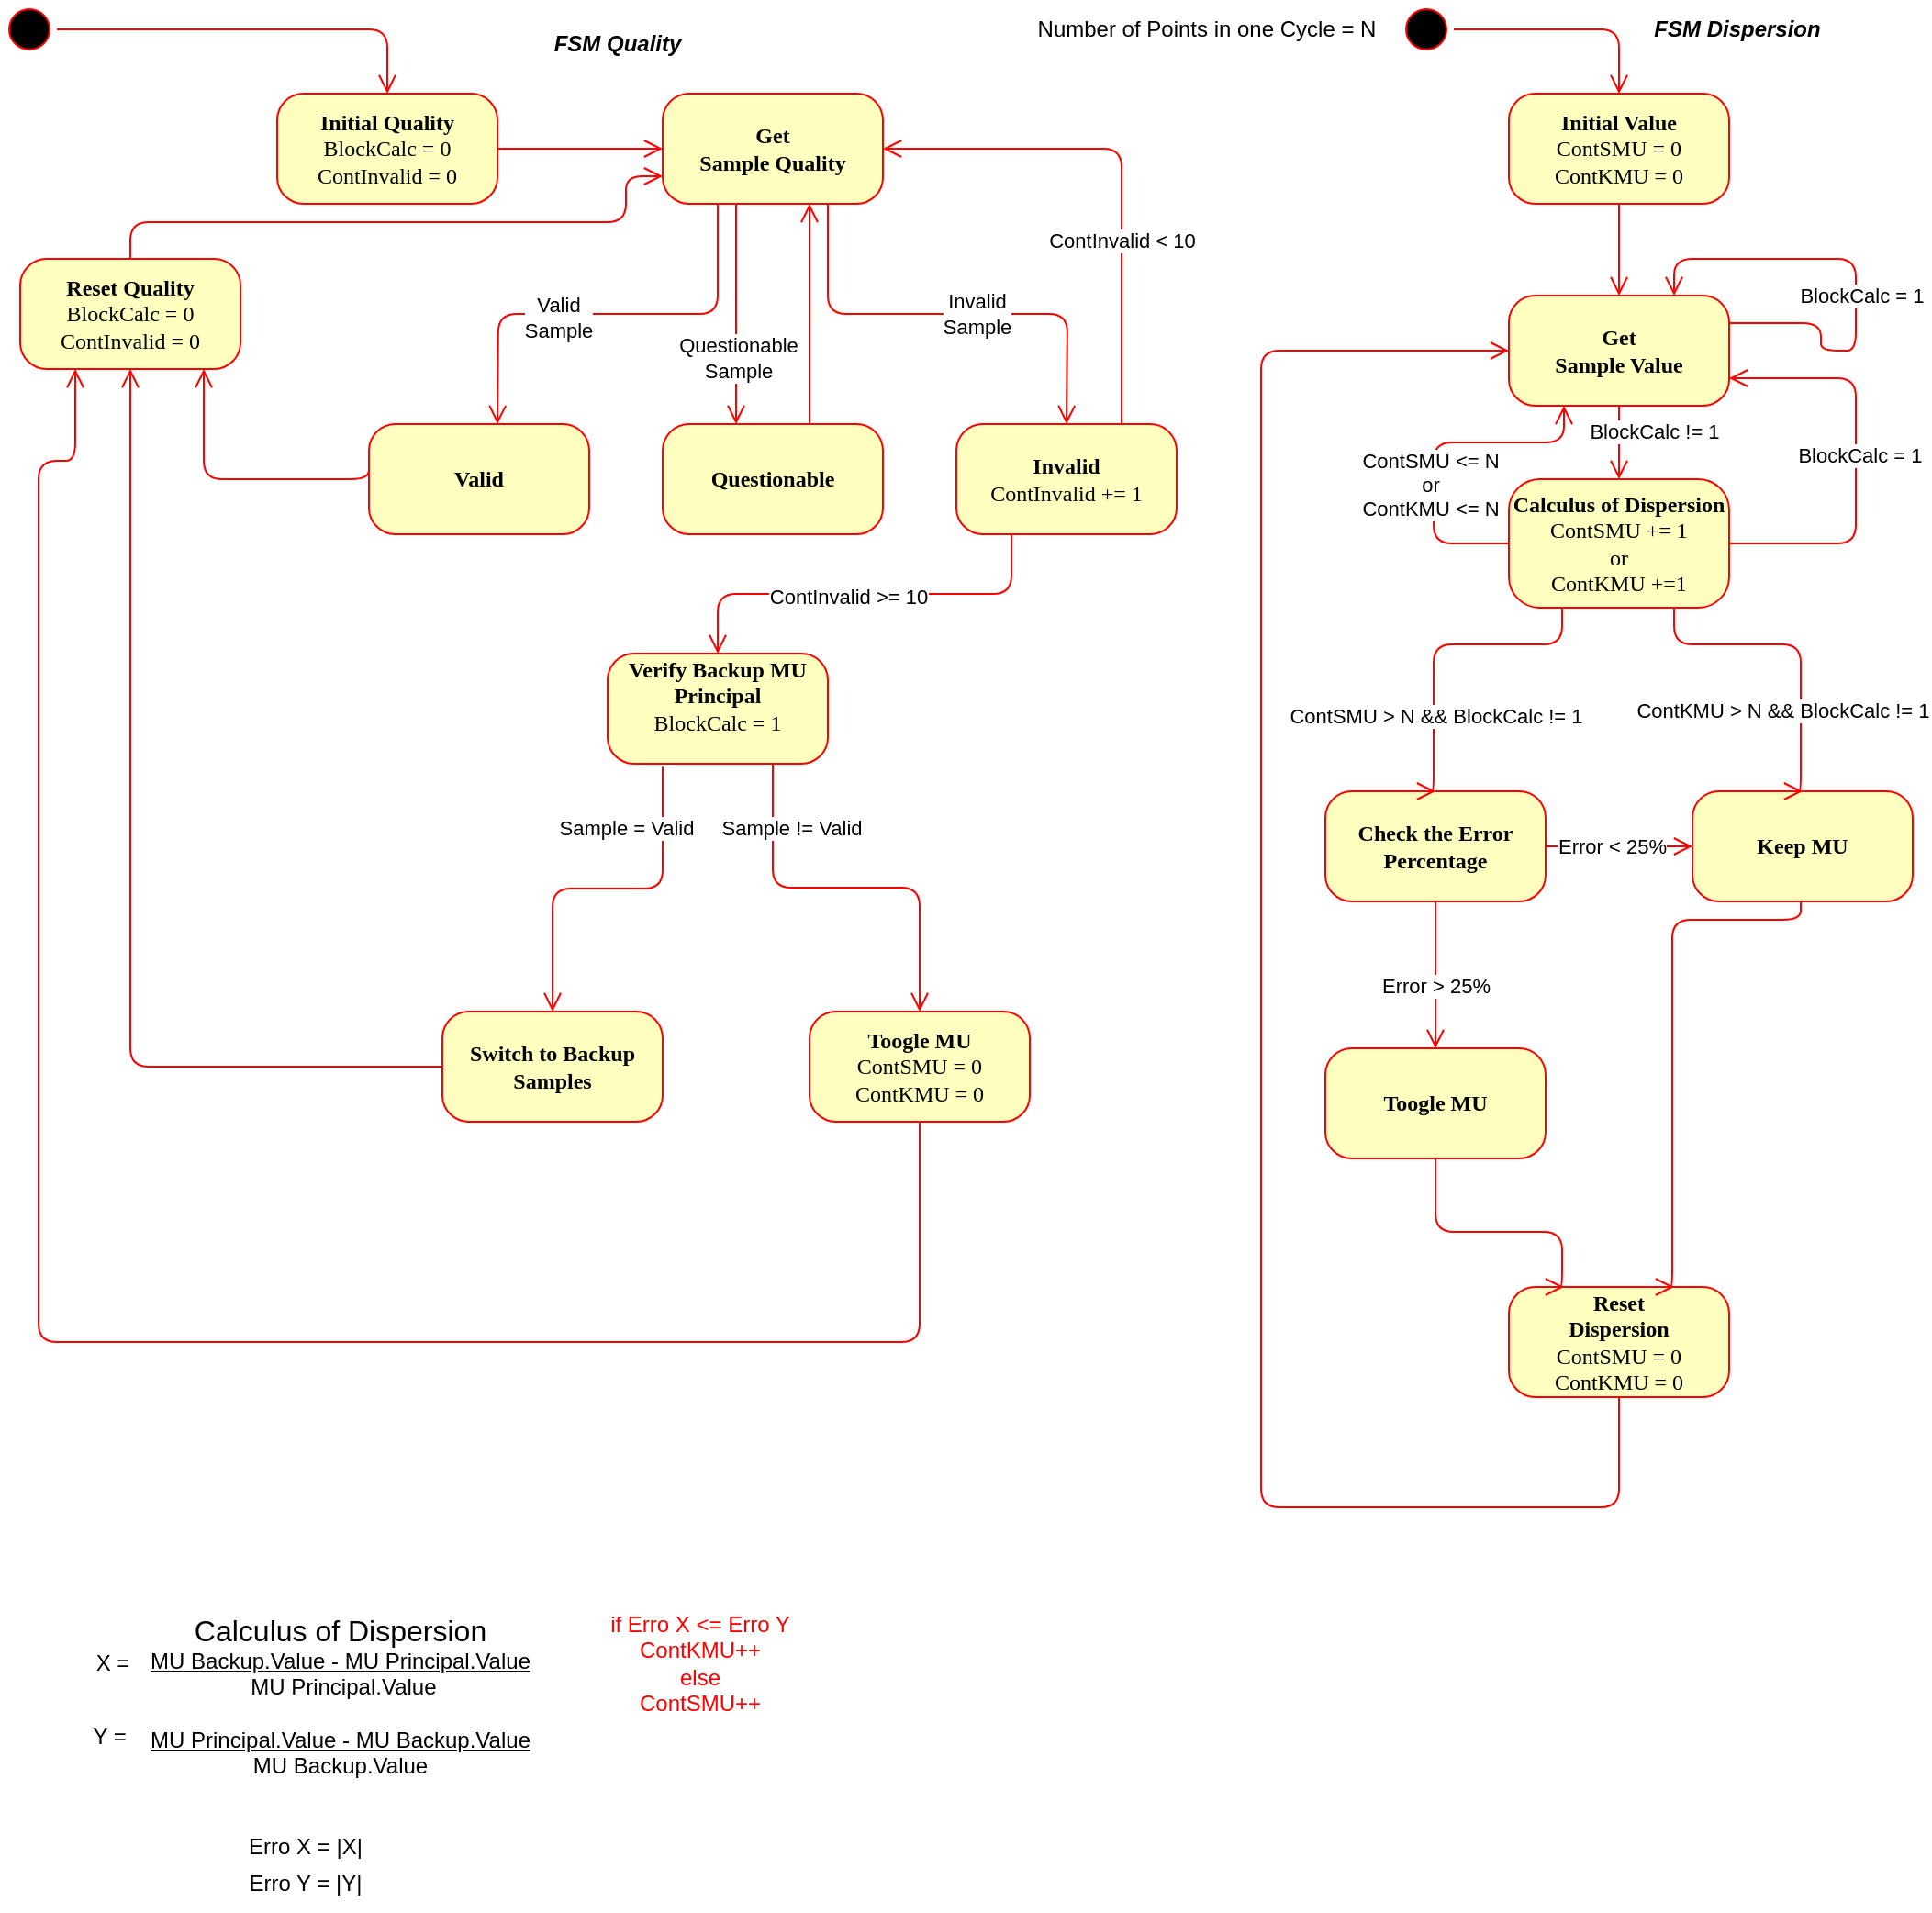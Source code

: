<mxfile version="24.5.1" type="device">
  <diagram name="Page-1" id="58cdce13-f638-feb5-8d6f-7d28b1aa9fa0">
    <mxGraphModel dx="1098" dy="820" grid="1" gridSize="10" guides="1" tooltips="1" connect="1" arrows="1" fold="1" page="1" pageScale="1" pageWidth="1100" pageHeight="850" background="none" math="0" shadow="0">
      <root>
        <mxCell id="0" />
        <mxCell id="1" parent="0" />
        <mxCell id="382b91b5511bd0f7-1" value="" style="ellipse;html=1;shape=startState;fillColor=#000000;strokeColor=#ff0000;rounded=1;shadow=0;comic=0;labelBackgroundColor=none;fontFamily=Verdana;fontSize=12;fontColor=#000000;align=center;direction=south;" parent="1" vertex="1">
          <mxGeometry x="40" y="10" width="30" height="30" as="geometry" />
        </mxCell>
        <mxCell id="382b91b5511bd0f7-5" value="&lt;b&gt;Reset Quality&lt;/b&gt;&lt;br&gt;BlockCalc = 0&lt;br&gt;ContInvalid = 0" style="rounded=1;whiteSpace=wrap;html=1;arcSize=24;fillColor=#ffffc0;strokeColor=#ff0000;shadow=0;comic=0;labelBackgroundColor=none;fontFamily=Verdana;fontSize=12;fontColor=#000000;align=center;" parent="1" vertex="1">
          <mxGeometry x="50" y="150" width="120" height="60" as="geometry" />
        </mxCell>
        <mxCell id="382b91b5511bd0f7-6" value="&lt;b&gt;Initial Quality&lt;/b&gt;&lt;br&gt;BlockCalc = 0&lt;br&gt;ContInvalid = 0" style="rounded=1;whiteSpace=wrap;html=1;arcSize=24;fillColor=#ffffc0;strokeColor=#ff0000;shadow=0;comic=0;labelBackgroundColor=none;fontFamily=Verdana;fontSize=12;fontColor=#000000;align=center;" parent="1" vertex="1">
          <mxGeometry x="190" y="60" width="120" height="60" as="geometry" />
        </mxCell>
        <mxCell id="382b91b5511bd0f7-7" value="&lt;b&gt;Get &lt;br&gt;Sample Quality&lt;/b&gt;" style="rounded=1;whiteSpace=wrap;html=1;arcSize=24;fillColor=#ffffc0;strokeColor=#ff0000;shadow=0;comic=0;labelBackgroundColor=none;fontFamily=Verdana;fontSize=12;fontColor=#000000;align=center;" parent="1" vertex="1">
          <mxGeometry x="400" y="60" width="120" height="60" as="geometry" />
        </mxCell>
        <mxCell id="382b91b5511bd0f7-9" value="&lt;b&gt;Invalid&lt;/b&gt;&lt;br&gt;ContInvalid += 1" style="rounded=1;whiteSpace=wrap;html=1;arcSize=24;fillColor=#ffffc0;strokeColor=#ff0000;shadow=0;comic=0;labelBackgroundColor=none;fontFamily=Verdana;fontSize=12;fontColor=#000000;align=center;" parent="1" vertex="1">
          <mxGeometry x="560" y="240" width="120" height="60" as="geometry" />
        </mxCell>
        <mxCell id="382b91b5511bd0f7-10" value="&lt;b&gt;Valid&lt;/b&gt;" style="rounded=1;whiteSpace=wrap;html=1;arcSize=24;fillColor=#ffffc0;strokeColor=#ff0000;shadow=0;comic=0;labelBackgroundColor=none;fontFamily=Verdana;fontSize=12;fontColor=#000000;align=center;" parent="1" vertex="1">
          <mxGeometry x="240" y="240" width="120" height="60" as="geometry" />
        </mxCell>
        <mxCell id="2a3bc250acf0617d-9" style="edgeStyle=orthogonalEdgeStyle;html=1;labelBackgroundColor=none;endArrow=open;endSize=8;strokeColor=#ff0000;fontFamily=Verdana;fontSize=12;align=left;" parent="1" source="382b91b5511bd0f7-1" target="382b91b5511bd0f7-6" edge="1">
          <mxGeometry relative="1" as="geometry" />
        </mxCell>
        <mxCell id="dteMNdMqzlH5e8aGmHEx-1" style="edgeStyle=orthogonalEdgeStyle;html=1;exitX=1;exitY=0.5;entryX=0;entryY=0.5;labelBackgroundColor=none;endArrow=open;endSize=8;strokeColor=#ff0000;fontFamily=Verdana;fontSize=12;align=left;entryDx=0;entryDy=0;exitDx=0;exitDy=0;" parent="1" source="382b91b5511bd0f7-6" target="382b91b5511bd0f7-7" edge="1">
          <mxGeometry relative="1" as="geometry">
            <mxPoint x="350" y="250" as="sourcePoint" />
            <mxPoint x="460" y="190" as="targetPoint" />
            <Array as="points">
              <mxPoint x="380" y="90" />
              <mxPoint x="380" y="90" />
            </Array>
          </mxGeometry>
        </mxCell>
        <mxCell id="dteMNdMqzlH5e8aGmHEx-2" value="&lt;b&gt;Questionable&lt;/b&gt;" style="rounded=1;whiteSpace=wrap;html=1;arcSize=24;fillColor=#ffffc0;strokeColor=#ff0000;shadow=0;comic=0;labelBackgroundColor=none;fontFamily=Verdana;fontSize=12;fontColor=#000000;align=center;" parent="1" vertex="1">
          <mxGeometry x="400" y="240" width="120" height="60" as="geometry" />
        </mxCell>
        <mxCell id="dteMNdMqzlH5e8aGmHEx-4" value="&lt;div&gt;&lt;br/&gt;&lt;/div&gt;" style="edgeStyle=orthogonalEdgeStyle;html=1;labelBackgroundColor=none;endArrow=open;endSize=8;strokeColor=#ff0000;fontFamily=Verdana;fontSize=12;align=left;exitX=0;exitY=0.5;exitDx=0;exitDy=0;" parent="1" edge="1">
          <mxGeometry relative="1" as="geometry">
            <mxPoint x="240" y="260" as="sourcePoint" />
            <mxPoint x="150" y="210" as="targetPoint" />
            <Array as="points">
              <mxPoint x="240" y="270" />
              <mxPoint x="150" y="270" />
              <mxPoint x="150" y="210" />
            </Array>
          </mxGeometry>
        </mxCell>
        <mxCell id="dteMNdMqzlH5e8aGmHEx-5" style="edgeStyle=orthogonalEdgeStyle;html=1;exitX=0.5;exitY=0;entryX=0.5;entryY=1;labelBackgroundColor=none;endArrow=open;endSize=8;strokeColor=#ff0000;fontFamily=Verdana;fontSize=12;align=left;entryDx=0;entryDy=0;exitDx=0;exitDy=0;" parent="1" edge="1">
          <mxGeometry relative="1" as="geometry">
            <mxPoint x="480" y="240" as="sourcePoint" />
            <mxPoint x="480" y="120" as="targetPoint" />
            <Array as="points" />
          </mxGeometry>
        </mxCell>
        <mxCell id="dteMNdMqzlH5e8aGmHEx-6" style="edgeStyle=orthogonalEdgeStyle;html=1;exitX=0.25;exitY=1;entryX=0.25;entryY=0;labelBackgroundColor=none;endArrow=open;endSize=8;strokeColor=#ff0000;fontFamily=Verdana;fontSize=12;align=left;entryDx=0;entryDy=0;exitDx=0;exitDy=0;" parent="1" edge="1">
          <mxGeometry relative="1" as="geometry">
            <mxPoint x="440" y="120" as="sourcePoint" />
            <mxPoint x="440" y="240" as="targetPoint" />
            <Array as="points" />
          </mxGeometry>
        </mxCell>
        <mxCell id="dteMNdMqzlH5e8aGmHEx-9" value="Questionable&lt;br&gt;Sample" style="edgeLabel;html=1;align=center;verticalAlign=middle;resizable=0;points=[];" parent="dteMNdMqzlH5e8aGmHEx-6" vertex="1" connectable="0">
          <mxGeometry x="0.4" y="1" relative="1" as="geometry">
            <mxPoint as="offset" />
          </mxGeometry>
        </mxCell>
        <mxCell id="dteMNdMqzlH5e8aGmHEx-7" style="edgeStyle=orthogonalEdgeStyle;html=1;entryX=0.25;entryY=0;labelBackgroundColor=none;endArrow=open;endSize=8;strokeColor=#ff0000;fontFamily=Verdana;fontSize=12;align=left;entryDx=0;entryDy=0;exitX=0.25;exitY=1;exitDx=0;exitDy=0;" parent="1" source="382b91b5511bd0f7-7" edge="1">
          <mxGeometry relative="1" as="geometry">
            <mxPoint x="420" y="150" as="sourcePoint" />
            <mxPoint x="310" y="240" as="targetPoint" />
            <Array as="points" />
          </mxGeometry>
        </mxCell>
        <mxCell id="dteMNdMqzlH5e8aGmHEx-8" value="Valid&lt;br&gt;Sample" style="edgeLabel;html=1;align=center;verticalAlign=middle;resizable=0;points=[];" parent="dteMNdMqzlH5e8aGmHEx-7" vertex="1" connectable="0">
          <mxGeometry x="0.228" y="2" relative="1" as="geometry">
            <mxPoint as="offset" />
          </mxGeometry>
        </mxCell>
        <mxCell id="dteMNdMqzlH5e8aGmHEx-10" style="edgeStyle=orthogonalEdgeStyle;html=1;exitX=0.75;exitY=1;labelBackgroundColor=none;endArrow=open;endSize=8;strokeColor=#ff0000;fontFamily=Verdana;fontSize=12;align=left;exitDx=0;exitDy=0;" parent="1" source="382b91b5511bd0f7-7" edge="1">
          <mxGeometry relative="1" as="geometry">
            <mxPoint x="500" y="140" as="sourcePoint" />
            <mxPoint x="620" y="240" as="targetPoint" />
            <Array as="points" />
          </mxGeometry>
        </mxCell>
        <mxCell id="dteMNdMqzlH5e8aGmHEx-11" value="Invalid&lt;br&gt;Sample" style="edgeLabel;html=1;align=center;verticalAlign=middle;resizable=0;points=[];" parent="dteMNdMqzlH5e8aGmHEx-10" vertex="1" connectable="0">
          <mxGeometry x="0.4" y="1" relative="1" as="geometry">
            <mxPoint x="-35" y="1" as="offset" />
          </mxGeometry>
        </mxCell>
        <mxCell id="dteMNdMqzlH5e8aGmHEx-12" style="edgeStyle=orthogonalEdgeStyle;html=1;exitX=0.25;exitY=1;entryX=0.5;entryY=0;labelBackgroundColor=none;endArrow=open;endSize=8;strokeColor=#ff0000;fontFamily=Verdana;fontSize=12;align=left;entryDx=0;entryDy=0;exitDx=0;exitDy=0;" parent="1" source="382b91b5511bd0f7-9" target="dteMNdMqzlH5e8aGmHEx-14" edge="1">
          <mxGeometry relative="1" as="geometry">
            <mxPoint x="600" y="305" as="sourcePoint" />
            <mxPoint x="600" y="425" as="targetPoint" />
            <Array as="points" />
          </mxGeometry>
        </mxCell>
        <mxCell id="dteMNdMqzlH5e8aGmHEx-13" value="ContInvalid &amp;gt;= 10" style="edgeLabel;html=1;align=center;verticalAlign=middle;resizable=0;points=[];" parent="dteMNdMqzlH5e8aGmHEx-12" vertex="1" connectable="0">
          <mxGeometry x="0.4" y="1" relative="1" as="geometry">
            <mxPoint x="36" as="offset" />
          </mxGeometry>
        </mxCell>
        <mxCell id="dteMNdMqzlH5e8aGmHEx-14" value="&lt;b&gt;Verify Backup MU Principal&lt;/b&gt;&lt;br&gt;BlockCalc = 1&lt;div&gt;&lt;br/&gt;&lt;/div&gt;" style="rounded=1;whiteSpace=wrap;html=1;arcSize=24;fillColor=#ffffc0;strokeColor=#ff0000;shadow=0;comic=0;labelBackgroundColor=none;fontFamily=Verdana;fontSize=12;fontColor=#000000;align=center;" parent="1" vertex="1">
          <mxGeometry x="370" y="365" width="120" height="60" as="geometry" />
        </mxCell>
        <mxCell id="dteMNdMqzlH5e8aGmHEx-15" style="edgeStyle=orthogonalEdgeStyle;html=1;exitX=0.75;exitY=0;entryX=1;entryY=0.5;labelBackgroundColor=none;endArrow=open;endSize=8;strokeColor=#ff0000;fontFamily=Verdana;fontSize=12;align=left;entryDx=0;entryDy=0;exitDx=0;exitDy=0;" parent="1" source="382b91b5511bd0f7-9" target="382b91b5511bd0f7-7" edge="1">
          <mxGeometry relative="1" as="geometry">
            <mxPoint x="650" y="230" as="sourcePoint" />
            <mxPoint x="650" y="110" as="targetPoint" />
            <Array as="points" />
          </mxGeometry>
        </mxCell>
        <mxCell id="dteMNdMqzlH5e8aGmHEx-16" value="ContInvalid &amp;lt; 10" style="edgeLabel;html=1;align=center;verticalAlign=middle;resizable=0;points=[];" parent="dteMNdMqzlH5e8aGmHEx-15" vertex="1" connectable="0">
          <mxGeometry x="-0.493" relative="1" as="geometry">
            <mxPoint y="-29" as="offset" />
          </mxGeometry>
        </mxCell>
        <mxCell id="dteMNdMqzlH5e8aGmHEx-17" value="" style="ellipse;html=1;shape=startState;fillColor=#000000;strokeColor=#ff0000;rounded=1;shadow=0;comic=0;labelBackgroundColor=none;fontFamily=Verdana;fontSize=12;fontColor=#000000;align=center;direction=south;" parent="1" vertex="1">
          <mxGeometry x="801" y="10" width="30" height="30" as="geometry" />
        </mxCell>
        <mxCell id="dteMNdMqzlH5e8aGmHEx-18" value="&lt;b&gt;Initial Value&lt;br&gt;&lt;/b&gt;&lt;div style=&quot;border-color: var(--border-color);&quot;&gt;ContSMU = 0&lt;br style=&quot;border-color: var(--border-color);&quot;&gt;&lt;/div&gt;&lt;div style=&quot;border-color: var(--border-color);&quot;&gt;ContKMU = 0&lt;/div&gt;" style="rounded=1;whiteSpace=wrap;html=1;arcSize=24;fillColor=#ffffc0;strokeColor=#ff0000;shadow=0;comic=0;labelBackgroundColor=none;fontFamily=Verdana;fontSize=12;fontColor=#000000;align=center;" parent="1" vertex="1">
          <mxGeometry x="861" y="60" width="120" height="60" as="geometry" />
        </mxCell>
        <mxCell id="dteMNdMqzlH5e8aGmHEx-19" style="edgeStyle=orthogonalEdgeStyle;html=1;labelBackgroundColor=none;endArrow=open;endSize=8;strokeColor=#ff0000;fontFamily=Verdana;fontSize=12;align=left;" parent="1" source="dteMNdMqzlH5e8aGmHEx-17" target="dteMNdMqzlH5e8aGmHEx-18" edge="1">
          <mxGeometry relative="1" as="geometry" />
        </mxCell>
        <mxCell id="dteMNdMqzlH5e8aGmHEx-26" value="&lt;b&gt;Get &lt;br&gt;Sample Value&lt;/b&gt;" style="rounded=1;whiteSpace=wrap;html=1;arcSize=24;fillColor=#ffffc0;strokeColor=#ff0000;shadow=0;comic=0;labelBackgroundColor=none;fontFamily=Verdana;fontSize=12;fontColor=#000000;align=center;" parent="1" vertex="1">
          <mxGeometry x="861" y="170" width="120" height="60" as="geometry" />
        </mxCell>
        <mxCell id="dteMNdMqzlH5e8aGmHEx-27" style="edgeStyle=orthogonalEdgeStyle;html=1;exitX=0.5;exitY=1;labelBackgroundColor=none;endArrow=open;endSize=8;strokeColor=#ff0000;fontFamily=Verdana;fontSize=12;align=left;exitDx=0;exitDy=0;entryX=0.5;entryY=0;entryDx=0;entryDy=0;" parent="1" source="dteMNdMqzlH5e8aGmHEx-18" target="dteMNdMqzlH5e8aGmHEx-26" edge="1">
          <mxGeometry relative="1" as="geometry">
            <mxPoint x="906" y="180" as="sourcePoint" />
            <mxPoint x="921" y="260" as="targetPoint" />
            <Array as="points" />
          </mxGeometry>
        </mxCell>
        <mxCell id="dteMNdMqzlH5e8aGmHEx-29" style="edgeStyle=orthogonalEdgeStyle;html=1;exitX=0.5;exitY=0;entryX=0;entryY=0.75;labelBackgroundColor=none;endArrow=open;endSize=8;strokeColor=#ff0000;fontFamily=Verdana;fontSize=12;align=left;entryDx=0;entryDy=0;exitDx=0;exitDy=0;" parent="1" source="382b91b5511bd0f7-5" target="382b91b5511bd0f7-7" edge="1">
          <mxGeometry relative="1" as="geometry">
            <mxPoint x="120" y="140" as="sourcePoint" />
            <mxPoint x="210" y="140" as="targetPoint" />
            <Array as="points">
              <mxPoint x="110" y="130" />
              <mxPoint x="380" y="130" />
              <mxPoint x="380" y="105" />
            </Array>
          </mxGeometry>
        </mxCell>
        <mxCell id="dteMNdMqzlH5e8aGmHEx-30" value="&lt;b&gt;Switch to Backup Samples&lt;/b&gt;" style="rounded=1;whiteSpace=wrap;html=1;arcSize=24;fillColor=#ffffc0;strokeColor=#ff0000;shadow=0;comic=0;labelBackgroundColor=none;fontFamily=Verdana;fontSize=12;fontColor=#000000;align=center;" parent="1" vertex="1">
          <mxGeometry x="280" y="560" width="120" height="60" as="geometry" />
        </mxCell>
        <mxCell id="dteMNdMqzlH5e8aGmHEx-33" value="&lt;b&gt;Toogle MU&lt;/b&gt;&lt;div&gt;&lt;div&gt;ContSMU = 0&lt;br&gt;&lt;/div&gt;&lt;div&gt;ContKMU = 0&lt;/div&gt;&lt;/div&gt;" style="rounded=1;whiteSpace=wrap;html=1;arcSize=24;fillColor=#ffffc0;strokeColor=#ff0000;shadow=0;comic=0;labelBackgroundColor=none;fontFamily=Verdana;fontSize=12;fontColor=#000000;align=center;" parent="1" vertex="1">
          <mxGeometry x="480" y="560" width="120" height="60" as="geometry" />
        </mxCell>
        <mxCell id="dteMNdMqzlH5e8aGmHEx-34" value="&lt;div&gt;&lt;br/&gt;&lt;/div&gt;" style="edgeStyle=orthogonalEdgeStyle;html=1;labelBackgroundColor=none;endArrow=open;endSize=8;strokeColor=#ff0000;fontFamily=Verdana;fontSize=12;align=left;exitX=0.5;exitY=1;exitDx=0;exitDy=0;entryX=0.25;entryY=1;entryDx=0;entryDy=0;" parent="1" source="dteMNdMqzlH5e8aGmHEx-33" target="382b91b5511bd0f7-5" edge="1">
          <mxGeometry relative="1" as="geometry">
            <mxPoint x="220" y="840" as="sourcePoint" />
            <mxPoint x="70" y="260" as="targetPoint" />
            <Array as="points">
              <mxPoint x="540" y="740" />
              <mxPoint x="60" y="740" />
              <mxPoint x="60" y="260" />
              <mxPoint x="80" y="260" />
            </Array>
          </mxGeometry>
        </mxCell>
        <mxCell id="dteMNdMqzlH5e8aGmHEx-35" style="edgeStyle=orthogonalEdgeStyle;html=1;entryX=0.5;entryY=0;labelBackgroundColor=none;endArrow=open;endSize=8;strokeColor=#ff0000;fontFamily=Verdana;fontSize=12;align=left;entryDx=0;entryDy=0;" parent="1" target="dteMNdMqzlH5e8aGmHEx-30" edge="1">
          <mxGeometry relative="1" as="geometry">
            <mxPoint x="400" y="430" as="sourcePoint" />
            <mxPoint x="429.5" y="560" as="targetPoint" />
            <Array as="points">
              <mxPoint x="400" y="425" />
              <mxPoint x="400" y="493" />
              <mxPoint x="340" y="493" />
            </Array>
          </mxGeometry>
        </mxCell>
        <mxCell id="dteMNdMqzlH5e8aGmHEx-36" value="Sample = Valid" style="edgeLabel;html=1;align=center;verticalAlign=middle;resizable=0;points=[];" parent="dteMNdMqzlH5e8aGmHEx-35" vertex="1" connectable="0">
          <mxGeometry x="0.4" y="1" relative="1" as="geometry">
            <mxPoint x="39" y="-40" as="offset" />
          </mxGeometry>
        </mxCell>
        <mxCell id="dteMNdMqzlH5e8aGmHEx-37" style="edgeStyle=orthogonalEdgeStyle;html=1;exitX=0.75;exitY=1;labelBackgroundColor=none;endArrow=open;endSize=8;strokeColor=#ff0000;fontFamily=Verdana;fontSize=12;align=left;exitDx=0;exitDy=0;entryX=0.5;entryY=0;entryDx=0;entryDy=0;" parent="1" source="dteMNdMqzlH5e8aGmHEx-14" target="dteMNdMqzlH5e8aGmHEx-33" edge="1">
          <mxGeometry relative="1" as="geometry">
            <mxPoint x="450" y="440" as="sourcePoint" />
            <mxPoint x="550" y="530" as="targetPoint" />
            <Array as="points" />
          </mxGeometry>
        </mxCell>
        <mxCell id="dteMNdMqzlH5e8aGmHEx-38" value="Sample != Valid" style="edgeLabel;html=1;align=center;verticalAlign=middle;resizable=0;points=[];" parent="dteMNdMqzlH5e8aGmHEx-37" vertex="1" connectable="0">
          <mxGeometry x="0.4" y="1" relative="1" as="geometry">
            <mxPoint x="-71" y="-36" as="offset" />
          </mxGeometry>
        </mxCell>
        <mxCell id="dteMNdMqzlH5e8aGmHEx-40" value="&lt;div&gt;&lt;br/&gt;&lt;/div&gt;" style="edgeStyle=orthogonalEdgeStyle;html=1;labelBackgroundColor=none;endArrow=open;endSize=8;strokeColor=#ff0000;fontFamily=Verdana;fontSize=12;align=left;exitX=0;exitY=0.5;exitDx=0;exitDy=0;entryX=0.5;entryY=1;entryDx=0;entryDy=0;" parent="1" source="dteMNdMqzlH5e8aGmHEx-30" target="382b91b5511bd0f7-5" edge="1">
          <mxGeometry relative="1" as="geometry">
            <mxPoint x="200" y="320" as="sourcePoint" />
            <mxPoint x="110" y="270" as="targetPoint" />
            <Array as="points">
              <mxPoint x="110" y="590" />
            </Array>
          </mxGeometry>
        </mxCell>
        <mxCell id="Y7ORPjoq6ikZlCJi7uoU-3" value="&lt;b&gt;Calculus of Dispersion&lt;/b&gt;&lt;br&gt;ContSMU += 1&lt;br&gt;or&lt;br&gt;ContKMU +=1" style="rounded=1;whiteSpace=wrap;html=1;arcSize=24;fillColor=#ffffc0;strokeColor=#ff0000;shadow=0;comic=0;labelBackgroundColor=none;fontFamily=Verdana;fontSize=12;fontColor=#000000;align=center;" parent="1" vertex="1">
          <mxGeometry x="861" y="270" width="120" height="70" as="geometry" />
        </mxCell>
        <mxCell id="Y7ORPjoq6ikZlCJi7uoU-4" value="&lt;b&gt;Check the Error Percentage&lt;/b&gt;" style="rounded=1;whiteSpace=wrap;html=1;arcSize=24;fillColor=#ffffc0;strokeColor=#ff0000;shadow=0;comic=0;labelBackgroundColor=none;fontFamily=Verdana;fontSize=12;fontColor=#000000;align=center;" parent="1" vertex="1">
          <mxGeometry x="761" y="440" width="120" height="60" as="geometry" />
        </mxCell>
        <mxCell id="Y7ORPjoq6ikZlCJi7uoU-5" value="&lt;b&gt;Keep MU&lt;/b&gt;" style="rounded=1;whiteSpace=wrap;html=1;arcSize=24;fillColor=#ffffc0;strokeColor=#ff0000;shadow=0;comic=0;labelBackgroundColor=none;fontFamily=Verdana;fontSize=12;fontColor=#000000;align=center;" parent="1" vertex="1">
          <mxGeometry x="961" y="440" width="120" height="60" as="geometry" />
        </mxCell>
        <mxCell id="Y7ORPjoq6ikZlCJi7uoU-6" value="&lt;b&gt;Reset &lt;br&gt;Dispersion&lt;br&gt;&lt;/b&gt;&lt;div&gt;ContSMU = 0&lt;br&gt;&lt;/div&gt;&lt;div&gt;ContKMU = 0&lt;/div&gt;" style="rounded=1;whiteSpace=wrap;html=1;arcSize=24;fillColor=#ffffc0;strokeColor=#ff0000;shadow=0;comic=0;labelBackgroundColor=none;fontFamily=Verdana;fontSize=12;fontColor=#000000;align=center;" parent="1" vertex="1">
          <mxGeometry x="861" y="710" width="120" height="60" as="geometry" />
        </mxCell>
        <mxCell id="Y7ORPjoq6ikZlCJi7uoU-9" style="edgeStyle=orthogonalEdgeStyle;html=1;exitX=0.5;exitY=1;labelBackgroundColor=none;endArrow=open;endSize=8;strokeColor=#ff0000;fontFamily=Verdana;fontSize=12;align=left;exitDx=0;exitDy=0;entryX=0.5;entryY=0;entryDx=0;entryDy=0;" parent="1" target="Y7ORPjoq6ikZlCJi7uoU-4" edge="1">
          <mxGeometry relative="1" as="geometry">
            <mxPoint x="890" y="340" as="sourcePoint" />
            <mxPoint x="890.5" y="380" as="targetPoint" />
            <Array as="points">
              <mxPoint x="890" y="360" />
              <mxPoint x="820" y="360" />
            </Array>
          </mxGeometry>
        </mxCell>
        <mxCell id="Y7ORPjoq6ikZlCJi7uoU-11" value="ContSMU &amp;gt; N &amp;amp;&amp;amp; BlockCalc != 1" style="edgeLabel;html=1;align=center;verticalAlign=middle;resizable=0;points=[];" parent="Y7ORPjoq6ikZlCJi7uoU-9" vertex="1" connectable="0">
          <mxGeometry x="0.508" y="1" relative="1" as="geometry">
            <mxPoint as="offset" />
          </mxGeometry>
        </mxCell>
        <mxCell id="Y7ORPjoq6ikZlCJi7uoU-10" style="edgeStyle=orthogonalEdgeStyle;html=1;exitX=0.75;exitY=1;labelBackgroundColor=none;endArrow=open;endSize=8;strokeColor=#ff0000;fontFamily=Verdana;fontSize=12;align=left;exitDx=0;exitDy=0;entryX=0.5;entryY=0;entryDx=0;entryDy=0;" parent="1" source="Y7ORPjoq6ikZlCJi7uoU-3" target="Y7ORPjoq6ikZlCJi7uoU-5" edge="1">
          <mxGeometry relative="1" as="geometry">
            <mxPoint x="1090" y="340" as="sourcePoint" />
            <mxPoint x="1020" y="400" as="targetPoint" />
            <Array as="points">
              <mxPoint x="951" y="360" />
              <mxPoint x="1020" y="360" />
            </Array>
          </mxGeometry>
        </mxCell>
        <mxCell id="Y7ORPjoq6ikZlCJi7uoU-13" value="ContKMU &amp;gt; N &amp;amp;&amp;amp; BlockCalc != 1" style="edgeLabel;html=1;align=center;verticalAlign=middle;resizable=0;points=[];" parent="Y7ORPjoq6ikZlCJi7uoU-10" vertex="1" connectable="0">
          <mxGeometry x="0.458" y="2" relative="1" as="geometry">
            <mxPoint x="-12" y="1" as="offset" />
          </mxGeometry>
        </mxCell>
        <mxCell id="Y7ORPjoq6ikZlCJi7uoU-14" style="edgeStyle=orthogonalEdgeStyle;html=1;exitX=0;exitY=0.5;labelBackgroundColor=none;endArrow=open;endSize=8;strokeColor=#ff0000;fontFamily=Verdana;fontSize=12;align=left;exitDx=0;exitDy=0;entryX=0.25;entryY=1;entryDx=0;entryDy=0;" parent="1" source="Y7ORPjoq6ikZlCJi7uoU-3" target="dteMNdMqzlH5e8aGmHEx-26" edge="1">
          <mxGeometry relative="1" as="geometry">
            <mxPoint x="815.5" y="285" as="sourcePoint" />
            <mxPoint x="816" y="325" as="targetPoint" />
            <Array as="points">
              <mxPoint x="820" y="305" />
              <mxPoint x="820" y="250" />
              <mxPoint x="891" y="250" />
            </Array>
          </mxGeometry>
        </mxCell>
        <mxCell id="Y7ORPjoq6ikZlCJi7uoU-15" value="ContSMU &amp;lt;= N&lt;br&gt;or&lt;br&gt;ContKMU &amp;lt;= N" style="edgeLabel;html=1;align=center;verticalAlign=middle;resizable=0;points=[];" parent="Y7ORPjoq6ikZlCJi7uoU-14" vertex="1" connectable="0">
          <mxGeometry x="-0.221" y="2" relative="1" as="geometry">
            <mxPoint as="offset" />
          </mxGeometry>
        </mxCell>
        <mxCell id="Y7ORPjoq6ikZlCJi7uoU-19" style="edgeStyle=orthogonalEdgeStyle;html=1;labelBackgroundColor=none;endArrow=open;endSize=8;strokeColor=#ff0000;fontFamily=Verdana;fontSize=12;align=left;entryX=0.75;entryY=0;entryDx=0;entryDy=0;" parent="1" target="Y7ORPjoq6ikZlCJi7uoU-6" edge="1">
          <mxGeometry relative="1" as="geometry">
            <mxPoint x="1020" y="500" as="sourcePoint" />
            <mxPoint x="950" y="540" as="targetPoint" />
            <Array as="points">
              <mxPoint x="1020" y="510" />
              <mxPoint x="950" y="510" />
            </Array>
          </mxGeometry>
        </mxCell>
        <mxCell id="Y7ORPjoq6ikZlCJi7uoU-24" style="edgeStyle=orthogonalEdgeStyle;html=1;labelBackgroundColor=none;endArrow=open;endSize=8;strokeColor=#ff0000;fontFamily=Verdana;fontSize=12;align=left;entryX=0;entryY=0.5;entryDx=0;entryDy=0;exitX=0.5;exitY=1;exitDx=0;exitDy=0;" parent="1" source="Y7ORPjoq6ikZlCJi7uoU-6" target="dteMNdMqzlH5e8aGmHEx-26" edge="1">
          <mxGeometry relative="1" as="geometry">
            <mxPoint x="917" y="620" as="sourcePoint" />
            <mxPoint x="856.5" y="180" as="targetPoint" />
            <Array as="points">
              <mxPoint x="921" y="830" />
              <mxPoint x="726" y="830" />
              <mxPoint x="726" y="200" />
            </Array>
          </mxGeometry>
        </mxCell>
        <mxCell id="Y7ORPjoq6ikZlCJi7uoU-25" value="Number of Points in one Cycle = N" style="text;html=1;align=center;verticalAlign=middle;resizable=0;points=[];autosize=1;strokeColor=none;fillColor=none;" parent="1" vertex="1">
          <mxGeometry x="591" y="10" width="210" height="30" as="geometry" />
        </mxCell>
        <mxCell id="Y7ORPjoq6ikZlCJi7uoU-31" value="&lt;font color=&quot;#ff0000&quot;&gt;if Erro X &amp;lt;= Erro Y&lt;br&gt;ContKMU++&lt;br&gt;else&lt;br&gt;ContSMU++&lt;/font&gt;" style="text;html=1;align=center;verticalAlign=middle;resizable=0;points=[];autosize=1;strokeColor=none;fillColor=none;" parent="1" vertex="1">
          <mxGeometry x="360" y="880" width="120" height="70" as="geometry" />
        </mxCell>
        <mxCell id="Bgu9Oo_tDkSNlxmlILWr-1" value="" style="group" parent="1" vertex="1" connectable="0">
          <mxGeometry x="80" y="880" width="259" height="120" as="geometry" />
        </mxCell>
        <mxCell id="Y7ORPjoq6ikZlCJi7uoU-26" value="&lt;font style=&quot;font-size: 16px;&quot;&gt;Calculus of Dispersion&lt;br&gt;&lt;/font&gt;&lt;u&gt;MU Backup.Value - MU Principal.Value&lt;/u&gt;&lt;div&gt;&amp;nbsp;MU Principal.Value&lt;/div&gt;&lt;div&gt;&lt;br&gt;&lt;/div&gt;&lt;div&gt;&lt;u style=&quot;border-color: var(--border-color);&quot;&gt;MU Principal.Value - MU Backup.Value&lt;/u&gt;&lt;div style=&quot;border-color: var(--border-color);&quot;&gt;MU Backup.Value&lt;/div&gt;&lt;/div&gt;&lt;div&gt;&lt;br&gt;&lt;/div&gt;" style="text;html=1;align=center;verticalAlign=middle;resizable=0;points=[];autosize=1;strokeColor=none;fillColor=none;" parent="Bgu9Oo_tDkSNlxmlILWr-1" vertex="1">
          <mxGeometry x="29" width="230" height="120" as="geometry" />
        </mxCell>
        <mxCell id="Y7ORPjoq6ikZlCJi7uoU-27" value="X =" style="text;html=1;align=center;verticalAlign=middle;resizable=0;points=[];autosize=1;strokeColor=none;fillColor=none;" parent="Bgu9Oo_tDkSNlxmlILWr-1" vertex="1">
          <mxGeometry y="20" width="40" height="30" as="geometry" />
        </mxCell>
        <mxCell id="Y7ORPjoq6ikZlCJi7uoU-28" value="Y =&amp;nbsp;" style="text;html=1;align=center;verticalAlign=middle;resizable=0;points=[];autosize=1;strokeColor=none;fillColor=none;" parent="Bgu9Oo_tDkSNlxmlILWr-1" vertex="1">
          <mxGeometry y="60" width="40" height="30" as="geometry" />
        </mxCell>
        <mxCell id="Bgu9Oo_tDkSNlxmlILWr-2" value="" style="group" parent="1" vertex="1" connectable="0">
          <mxGeometry x="160" y="1000" width="90" height="50" as="geometry" />
        </mxCell>
        <mxCell id="Y7ORPjoq6ikZlCJi7uoU-29" value="Erro X = |X|" style="text;html=1;align=center;verticalAlign=middle;resizable=0;points=[];autosize=1;strokeColor=none;fillColor=none;" parent="Bgu9Oo_tDkSNlxmlILWr-2" vertex="1">
          <mxGeometry width="90" height="30" as="geometry" />
        </mxCell>
        <mxCell id="Y7ORPjoq6ikZlCJi7uoU-30" value="Erro Y = |Y|" style="text;html=1;align=center;verticalAlign=middle;resizable=0;points=[];autosize=1;strokeColor=none;fillColor=none;" parent="Bgu9Oo_tDkSNlxmlILWr-2" vertex="1">
          <mxGeometry y="20" width="90" height="30" as="geometry" />
        </mxCell>
        <mxCell id="Bgu9Oo_tDkSNlxmlILWr-3" value="&lt;b&gt;Toogle MU&lt;/b&gt;" style="rounded=1;whiteSpace=wrap;html=1;arcSize=24;fillColor=#ffffc0;strokeColor=#ff0000;shadow=0;comic=0;labelBackgroundColor=none;fontFamily=Verdana;fontSize=12;fontColor=#000000;align=center;" parent="1" vertex="1">
          <mxGeometry x="761" y="580" width="120" height="60" as="geometry" />
        </mxCell>
        <mxCell id="Bgu9Oo_tDkSNlxmlILWr-4" style="edgeStyle=orthogonalEdgeStyle;html=1;exitX=0.5;exitY=1;labelBackgroundColor=none;endArrow=open;endSize=8;strokeColor=#ff0000;fontFamily=Verdana;fontSize=12;align=left;exitDx=0;exitDy=0;entryX=0.5;entryY=0;entryDx=0;entryDy=0;" parent="1" source="Y7ORPjoq6ikZlCJi7uoU-4" target="Bgu9Oo_tDkSNlxmlILWr-3" edge="1">
          <mxGeometry relative="1" as="geometry">
            <mxPoint x="820" y="530" as="sourcePoint" />
            <mxPoint x="751" y="630" as="targetPoint" />
            <Array as="points">
              <mxPoint x="821" y="550" />
              <mxPoint x="821" y="550" />
            </Array>
          </mxGeometry>
        </mxCell>
        <mxCell id="Bgu9Oo_tDkSNlxmlILWr-5" value="Error &amp;gt; 25%" style="edgeLabel;html=1;align=center;verticalAlign=middle;resizable=0;points=[];" parent="Bgu9Oo_tDkSNlxmlILWr-4" vertex="1" connectable="0">
          <mxGeometry x="0.508" y="1" relative="1" as="geometry">
            <mxPoint x="-1" y="-15" as="offset" />
          </mxGeometry>
        </mxCell>
        <mxCell id="Bgu9Oo_tDkSNlxmlILWr-6" style="edgeStyle=orthogonalEdgeStyle;html=1;labelBackgroundColor=none;endArrow=open;endSize=8;strokeColor=#ff0000;fontFamily=Verdana;fontSize=12;align=left;entryX=0;entryY=0.5;entryDx=0;entryDy=0;exitX=1;exitY=0.5;exitDx=0;exitDy=0;" parent="1" source="Y7ORPjoq6ikZlCJi7uoU-4" target="Y7ORPjoq6ikZlCJi7uoU-5" edge="1">
          <mxGeometry relative="1" as="geometry">
            <mxPoint x="910" y="510" as="sourcePoint" />
            <mxPoint x="831" y="570" as="targetPoint" />
            <Array as="points">
              <mxPoint x="940" y="470" />
              <mxPoint x="940" y="470" />
            </Array>
          </mxGeometry>
        </mxCell>
        <mxCell id="Bgu9Oo_tDkSNlxmlILWr-7" value="Error &amp;lt; 25%" style="edgeLabel;html=1;align=center;verticalAlign=middle;resizable=0;points=[];" parent="Bgu9Oo_tDkSNlxmlILWr-6" vertex="1" connectable="0">
          <mxGeometry x="0.508" y="1" relative="1" as="geometry">
            <mxPoint x="-25" y="1" as="offset" />
          </mxGeometry>
        </mxCell>
        <mxCell id="Bgu9Oo_tDkSNlxmlILWr-11" style="edgeStyle=orthogonalEdgeStyle;html=1;exitX=0.5;exitY=1;labelBackgroundColor=none;endArrow=open;endSize=8;strokeColor=#ff0000;fontFamily=Verdana;fontSize=12;align=left;exitDx=0;exitDy=0;entryX=0.25;entryY=0;entryDx=0;entryDy=0;" parent="1" source="Bgu9Oo_tDkSNlxmlILWr-3" target="Y7ORPjoq6ikZlCJi7uoU-6" edge="1">
          <mxGeometry relative="1" as="geometry">
            <mxPoint x="820.5" y="630" as="sourcePoint" />
            <mxPoint x="820.5" y="690" as="targetPoint" />
            <Array as="points">
              <mxPoint x="821" y="680" />
              <mxPoint x="890" y="680" />
            </Array>
          </mxGeometry>
        </mxCell>
        <mxCell id="Bgu9Oo_tDkSNlxmlILWr-14" style="edgeStyle=orthogonalEdgeStyle;html=1;exitX=0.5;exitY=1;labelBackgroundColor=none;endArrow=open;endSize=8;strokeColor=#ff0000;fontFamily=Verdana;fontSize=12;align=left;exitDx=0;exitDy=0;entryX=0.5;entryY=0;entryDx=0;entryDy=0;" parent="1" source="dteMNdMqzlH5e8aGmHEx-26" target="Y7ORPjoq6ikZlCJi7uoU-3" edge="1">
          <mxGeometry relative="1" as="geometry">
            <mxPoint x="931" y="245" as="sourcePoint" />
            <mxPoint x="931" y="295" as="targetPoint" />
            <Array as="points" />
          </mxGeometry>
        </mxCell>
        <mxCell id="Bgu9Oo_tDkSNlxmlILWr-19" value="BlockCalc != 1" style="edgeLabel;html=1;align=center;verticalAlign=middle;resizable=0;points=[];" parent="Bgu9Oo_tDkSNlxmlILWr-14" vertex="1" connectable="0">
          <mxGeometry x="-0.3" y="1" relative="1" as="geometry">
            <mxPoint x="18" as="offset" />
          </mxGeometry>
        </mxCell>
        <mxCell id="Bgu9Oo_tDkSNlxmlILWr-15" style="edgeStyle=orthogonalEdgeStyle;html=1;exitX=1;exitY=0.5;labelBackgroundColor=none;endArrow=open;endSize=8;strokeColor=#ff0000;fontFamily=Verdana;fontSize=12;align=left;exitDx=0;exitDy=0;entryX=1;entryY=0.75;entryDx=0;entryDy=0;" parent="1" source="Y7ORPjoq6ikZlCJi7uoU-3" target="dteMNdMqzlH5e8aGmHEx-26" edge="1">
          <mxGeometry relative="1" as="geometry">
            <mxPoint x="1010" y="285" as="sourcePoint" />
            <mxPoint x="1010" y="325" as="targetPoint" />
            <Array as="points">
              <mxPoint x="1050" y="305" />
              <mxPoint x="1050" y="215" />
            </Array>
          </mxGeometry>
        </mxCell>
        <mxCell id="Bgu9Oo_tDkSNlxmlILWr-16" value="BlockCalc = 1" style="edgeLabel;html=1;align=center;verticalAlign=middle;resizable=0;points=[];" parent="Bgu9Oo_tDkSNlxmlILWr-15" vertex="1" connectable="0">
          <mxGeometry x="0.026" y="-2" relative="1" as="geometry">
            <mxPoint as="offset" />
          </mxGeometry>
        </mxCell>
        <mxCell id="Bgu9Oo_tDkSNlxmlILWr-17" style="edgeStyle=orthogonalEdgeStyle;html=1;exitX=1;exitY=0.25;labelBackgroundColor=none;endArrow=open;endSize=8;strokeColor=#ff0000;fontFamily=Verdana;fontSize=12;align=left;exitDx=0;exitDy=0;entryX=0.75;entryY=0;entryDx=0;entryDy=0;" parent="1" source="dteMNdMqzlH5e8aGmHEx-26" target="dteMNdMqzlH5e8aGmHEx-26" edge="1">
          <mxGeometry relative="1" as="geometry">
            <mxPoint x="1031" y="180" as="sourcePoint" />
            <mxPoint x="1001" y="150" as="targetPoint" />
            <Array as="points">
              <mxPoint x="1031" y="185" />
              <mxPoint x="1031" y="200" />
              <mxPoint x="1050" y="200" />
              <mxPoint x="1050" y="150" />
              <mxPoint x="951" y="150" />
            </Array>
          </mxGeometry>
        </mxCell>
        <mxCell id="Bgu9Oo_tDkSNlxmlILWr-18" value="BlockCalc = 1" style="edgeLabel;html=1;align=center;verticalAlign=middle;resizable=0;points=[];" parent="Bgu9Oo_tDkSNlxmlILWr-17" vertex="1" connectable="0">
          <mxGeometry x="-0.099" y="-3" relative="1" as="geometry">
            <mxPoint as="offset" />
          </mxGeometry>
        </mxCell>
        <mxCell id="Bgu9Oo_tDkSNlxmlILWr-20" value="&lt;b&gt;&lt;i&gt;FSM Quality&lt;/i&gt;&lt;/b&gt;" style="text;html=1;align=center;verticalAlign=middle;resizable=0;points=[];autosize=1;strokeColor=none;fillColor=none;" parent="1" vertex="1">
          <mxGeometry x="330" y="18" width="90" height="30" as="geometry" />
        </mxCell>
        <mxCell id="Bgu9Oo_tDkSNlxmlILWr-21" value="&lt;b&gt;&lt;i&gt;FSM Dispersion&lt;/i&gt;&lt;/b&gt;" style="text;html=1;align=center;verticalAlign=middle;resizable=0;points=[];autosize=1;strokeColor=none;fillColor=none;" parent="1" vertex="1">
          <mxGeometry x="930" y="10" width="110" height="30" as="geometry" />
        </mxCell>
      </root>
    </mxGraphModel>
  </diagram>
</mxfile>
